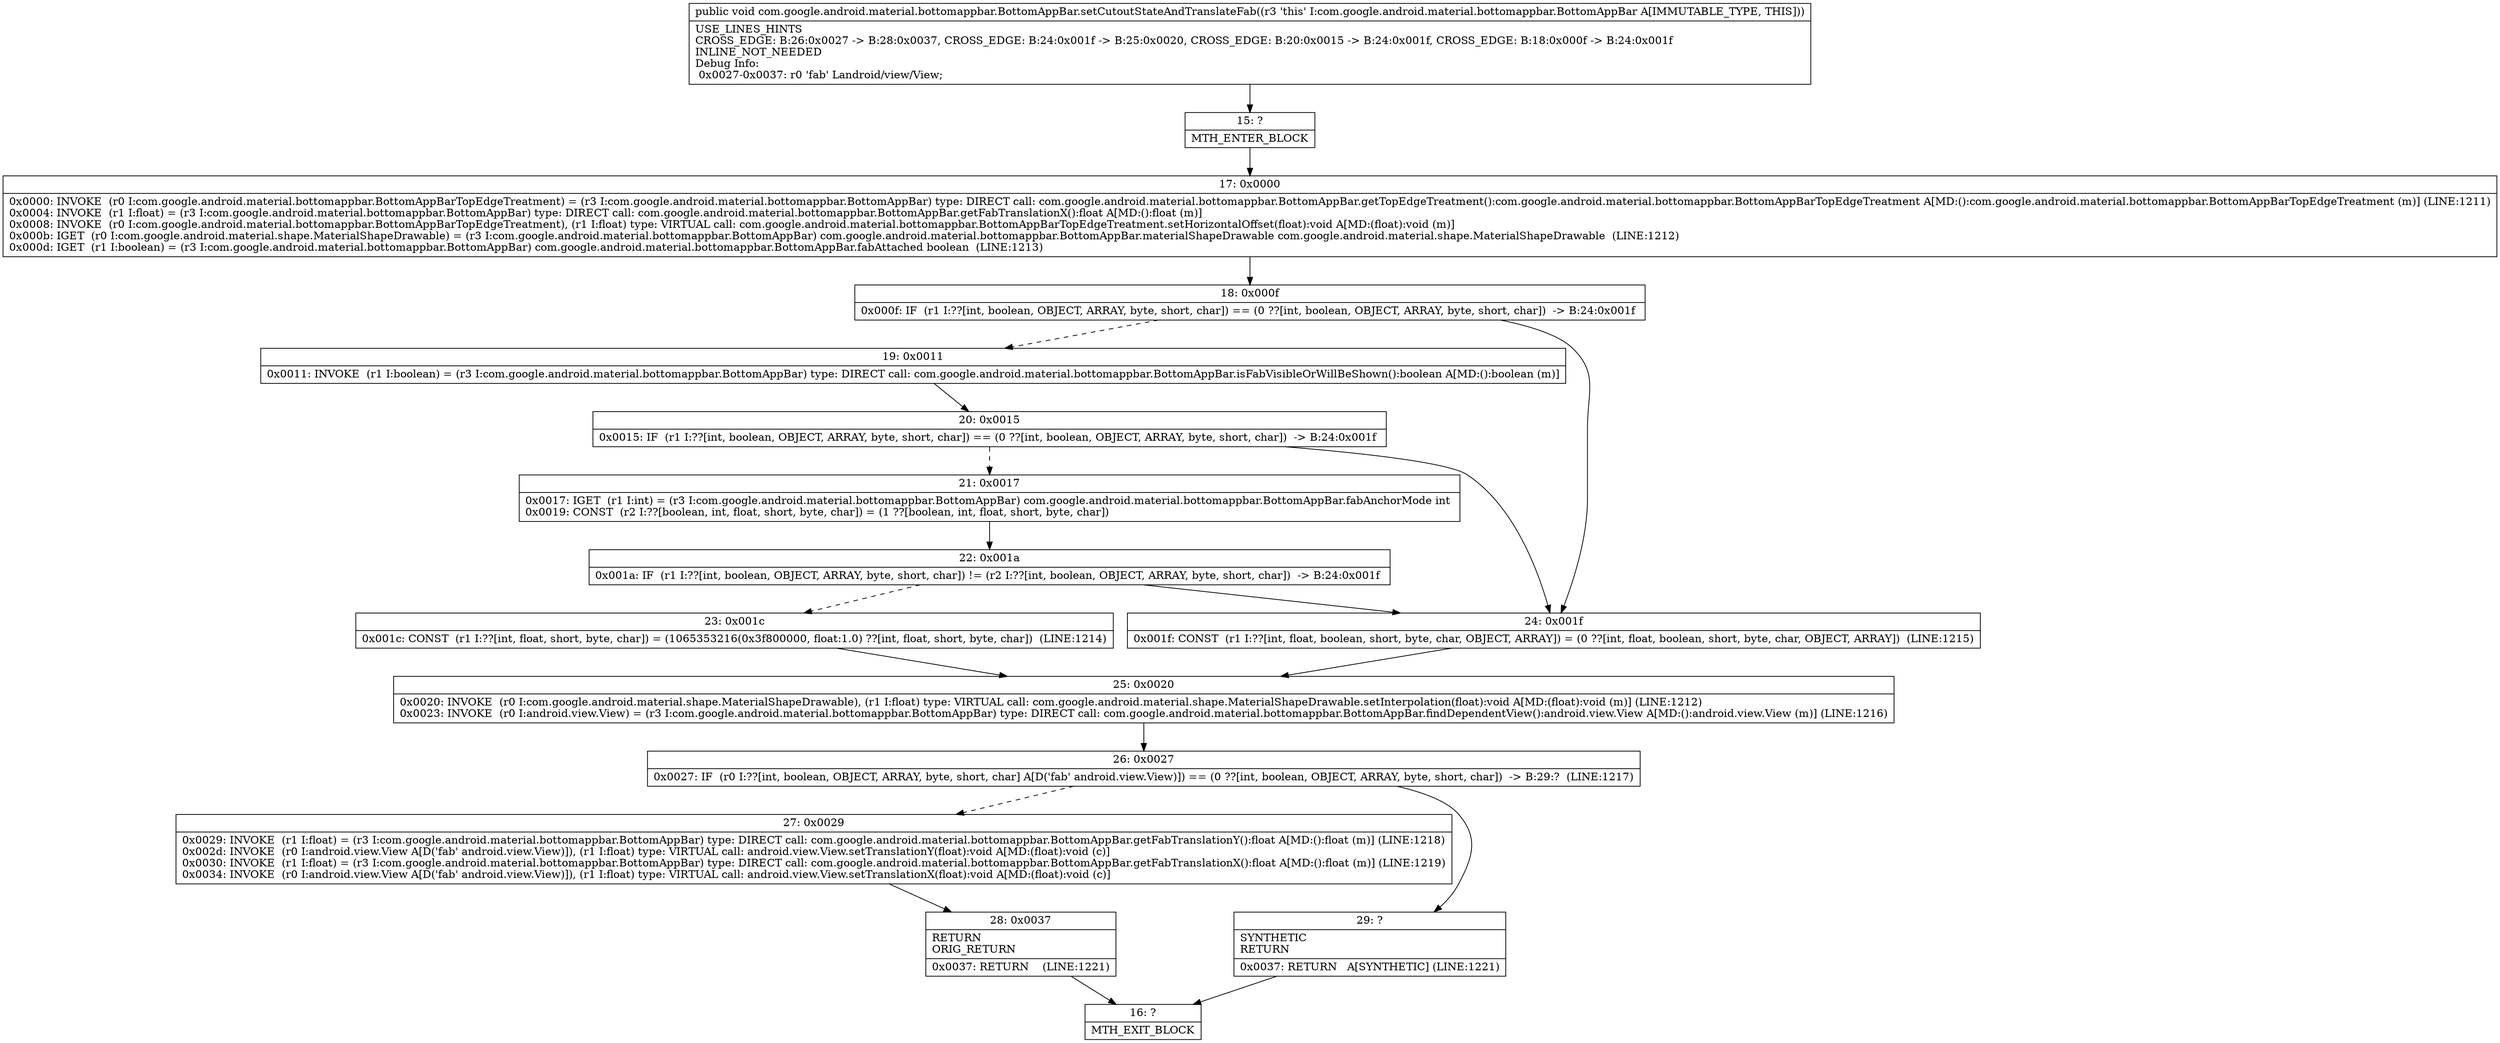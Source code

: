 digraph "CFG forcom.google.android.material.bottomappbar.BottomAppBar.setCutoutStateAndTranslateFab()V" {
Node_15 [shape=record,label="{15\:\ ?|MTH_ENTER_BLOCK\l}"];
Node_17 [shape=record,label="{17\:\ 0x0000|0x0000: INVOKE  (r0 I:com.google.android.material.bottomappbar.BottomAppBarTopEdgeTreatment) = (r3 I:com.google.android.material.bottomappbar.BottomAppBar) type: DIRECT call: com.google.android.material.bottomappbar.BottomAppBar.getTopEdgeTreatment():com.google.android.material.bottomappbar.BottomAppBarTopEdgeTreatment A[MD:():com.google.android.material.bottomappbar.BottomAppBarTopEdgeTreatment (m)] (LINE:1211)\l0x0004: INVOKE  (r1 I:float) = (r3 I:com.google.android.material.bottomappbar.BottomAppBar) type: DIRECT call: com.google.android.material.bottomappbar.BottomAppBar.getFabTranslationX():float A[MD:():float (m)]\l0x0008: INVOKE  (r0 I:com.google.android.material.bottomappbar.BottomAppBarTopEdgeTreatment), (r1 I:float) type: VIRTUAL call: com.google.android.material.bottomappbar.BottomAppBarTopEdgeTreatment.setHorizontalOffset(float):void A[MD:(float):void (m)]\l0x000b: IGET  (r0 I:com.google.android.material.shape.MaterialShapeDrawable) = (r3 I:com.google.android.material.bottomappbar.BottomAppBar) com.google.android.material.bottomappbar.BottomAppBar.materialShapeDrawable com.google.android.material.shape.MaterialShapeDrawable  (LINE:1212)\l0x000d: IGET  (r1 I:boolean) = (r3 I:com.google.android.material.bottomappbar.BottomAppBar) com.google.android.material.bottomappbar.BottomAppBar.fabAttached boolean  (LINE:1213)\l}"];
Node_18 [shape=record,label="{18\:\ 0x000f|0x000f: IF  (r1 I:??[int, boolean, OBJECT, ARRAY, byte, short, char]) == (0 ??[int, boolean, OBJECT, ARRAY, byte, short, char])  \-\> B:24:0x001f \l}"];
Node_19 [shape=record,label="{19\:\ 0x0011|0x0011: INVOKE  (r1 I:boolean) = (r3 I:com.google.android.material.bottomappbar.BottomAppBar) type: DIRECT call: com.google.android.material.bottomappbar.BottomAppBar.isFabVisibleOrWillBeShown():boolean A[MD:():boolean (m)]\l}"];
Node_20 [shape=record,label="{20\:\ 0x0015|0x0015: IF  (r1 I:??[int, boolean, OBJECT, ARRAY, byte, short, char]) == (0 ??[int, boolean, OBJECT, ARRAY, byte, short, char])  \-\> B:24:0x001f \l}"];
Node_21 [shape=record,label="{21\:\ 0x0017|0x0017: IGET  (r1 I:int) = (r3 I:com.google.android.material.bottomappbar.BottomAppBar) com.google.android.material.bottomappbar.BottomAppBar.fabAnchorMode int \l0x0019: CONST  (r2 I:??[boolean, int, float, short, byte, char]) = (1 ??[boolean, int, float, short, byte, char]) \l}"];
Node_22 [shape=record,label="{22\:\ 0x001a|0x001a: IF  (r1 I:??[int, boolean, OBJECT, ARRAY, byte, short, char]) != (r2 I:??[int, boolean, OBJECT, ARRAY, byte, short, char])  \-\> B:24:0x001f \l}"];
Node_23 [shape=record,label="{23\:\ 0x001c|0x001c: CONST  (r1 I:??[int, float, short, byte, char]) = (1065353216(0x3f800000, float:1.0) ??[int, float, short, byte, char])  (LINE:1214)\l}"];
Node_25 [shape=record,label="{25\:\ 0x0020|0x0020: INVOKE  (r0 I:com.google.android.material.shape.MaterialShapeDrawable), (r1 I:float) type: VIRTUAL call: com.google.android.material.shape.MaterialShapeDrawable.setInterpolation(float):void A[MD:(float):void (m)] (LINE:1212)\l0x0023: INVOKE  (r0 I:android.view.View) = (r3 I:com.google.android.material.bottomappbar.BottomAppBar) type: DIRECT call: com.google.android.material.bottomappbar.BottomAppBar.findDependentView():android.view.View A[MD:():android.view.View (m)] (LINE:1216)\l}"];
Node_26 [shape=record,label="{26\:\ 0x0027|0x0027: IF  (r0 I:??[int, boolean, OBJECT, ARRAY, byte, short, char] A[D('fab' android.view.View)]) == (0 ??[int, boolean, OBJECT, ARRAY, byte, short, char])  \-\> B:29:?  (LINE:1217)\l}"];
Node_27 [shape=record,label="{27\:\ 0x0029|0x0029: INVOKE  (r1 I:float) = (r3 I:com.google.android.material.bottomappbar.BottomAppBar) type: DIRECT call: com.google.android.material.bottomappbar.BottomAppBar.getFabTranslationY():float A[MD:():float (m)] (LINE:1218)\l0x002d: INVOKE  (r0 I:android.view.View A[D('fab' android.view.View)]), (r1 I:float) type: VIRTUAL call: android.view.View.setTranslationY(float):void A[MD:(float):void (c)]\l0x0030: INVOKE  (r1 I:float) = (r3 I:com.google.android.material.bottomappbar.BottomAppBar) type: DIRECT call: com.google.android.material.bottomappbar.BottomAppBar.getFabTranslationX():float A[MD:():float (m)] (LINE:1219)\l0x0034: INVOKE  (r0 I:android.view.View A[D('fab' android.view.View)]), (r1 I:float) type: VIRTUAL call: android.view.View.setTranslationX(float):void A[MD:(float):void (c)]\l}"];
Node_28 [shape=record,label="{28\:\ 0x0037|RETURN\lORIG_RETURN\l|0x0037: RETURN    (LINE:1221)\l}"];
Node_16 [shape=record,label="{16\:\ ?|MTH_EXIT_BLOCK\l}"];
Node_29 [shape=record,label="{29\:\ ?|SYNTHETIC\lRETURN\l|0x0037: RETURN   A[SYNTHETIC] (LINE:1221)\l}"];
Node_24 [shape=record,label="{24\:\ 0x001f|0x001f: CONST  (r1 I:??[int, float, boolean, short, byte, char, OBJECT, ARRAY]) = (0 ??[int, float, boolean, short, byte, char, OBJECT, ARRAY])  (LINE:1215)\l}"];
MethodNode[shape=record,label="{public void com.google.android.material.bottomappbar.BottomAppBar.setCutoutStateAndTranslateFab((r3 'this' I:com.google.android.material.bottomappbar.BottomAppBar A[IMMUTABLE_TYPE, THIS]))  | USE_LINES_HINTS\lCROSS_EDGE: B:26:0x0027 \-\> B:28:0x0037, CROSS_EDGE: B:24:0x001f \-\> B:25:0x0020, CROSS_EDGE: B:20:0x0015 \-\> B:24:0x001f, CROSS_EDGE: B:18:0x000f \-\> B:24:0x001f\lINLINE_NOT_NEEDED\lDebug Info:\l  0x0027\-0x0037: r0 'fab' Landroid\/view\/View;\l}"];
MethodNode -> Node_15;Node_15 -> Node_17;
Node_17 -> Node_18;
Node_18 -> Node_19[style=dashed];
Node_18 -> Node_24;
Node_19 -> Node_20;
Node_20 -> Node_21[style=dashed];
Node_20 -> Node_24;
Node_21 -> Node_22;
Node_22 -> Node_23[style=dashed];
Node_22 -> Node_24;
Node_23 -> Node_25;
Node_25 -> Node_26;
Node_26 -> Node_27[style=dashed];
Node_26 -> Node_29;
Node_27 -> Node_28;
Node_28 -> Node_16;
Node_29 -> Node_16;
Node_24 -> Node_25;
}

